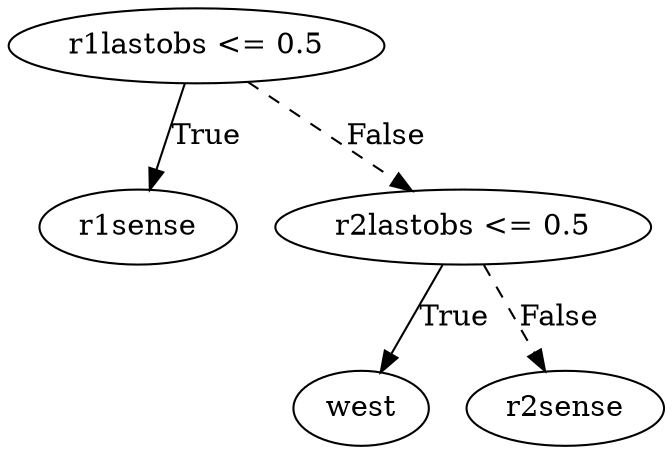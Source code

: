 digraph {
0 [label="r1lastobs <= 0.5"];
1 [label="r1sense"];
0 -> 1 [label="True"];
2 [label="r2lastobs <= 0.5"];
3 [label="west"];
2 -> 3 [label="True"];
4 [label="r2sense"];
2 -> 4 [style="dashed", label="False"];
0 -> 2 [style="dashed", label="False"];

}